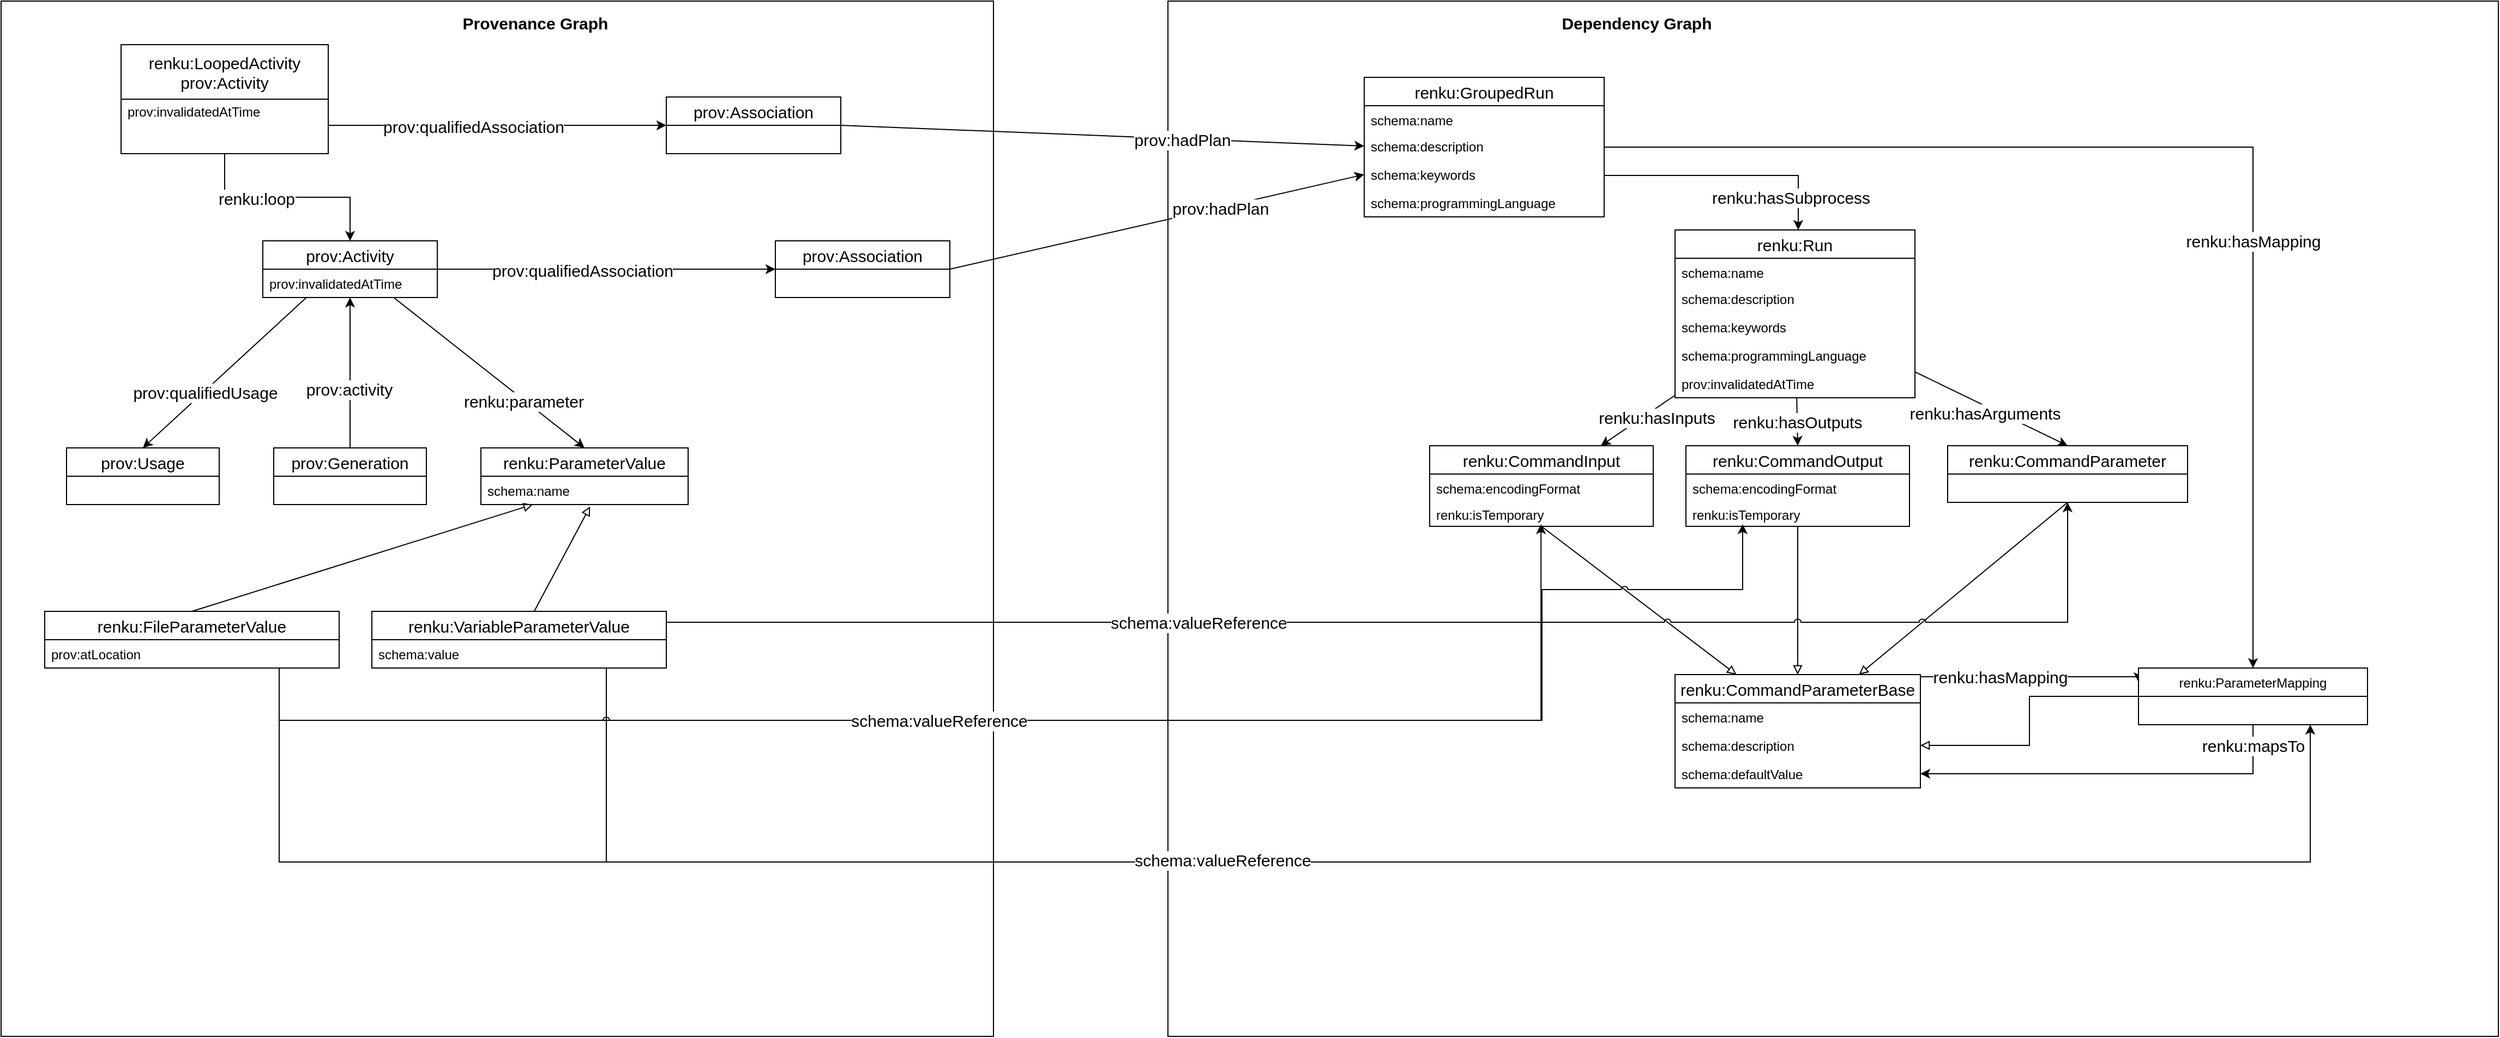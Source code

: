 <mxfile>
    <diagram id="LXhlzKA2DTauktz912tX" name="Page-1">
        <mxGraphModel dx="656" dy="1123" grid="1" gridSize="10" guides="1" tooltips="1" connect="1" arrows="1" fold="1" page="1" pageScale="1" pageWidth="850" pageHeight="1100" math="0" shadow="0">
            <root>
                <mxCell id="0"/>
                <mxCell id="1" parent="0"/>
                <mxCell id="3" value="" style="rounded=0;whiteSpace=wrap;html=1;" parent="1" vertex="1">
                    <mxGeometry x="10" y="30" width="910" height="950" as="geometry"/>
                </mxCell>
                <mxCell id="4" value="Provenance Graph" style="text;html=1;strokeColor=none;fillColor=none;align=center;verticalAlign=middle;whiteSpace=wrap;rounded=0;fontStyle=1;fontSize=15;" parent="1" vertex="1">
                    <mxGeometry x="410" y="40" width="180" height="20" as="geometry"/>
                </mxCell>
                <mxCell id="9" value="prov:Activity" style="swimlane;fontStyle=0;childLayout=stackLayout;horizontal=1;startSize=26;fillColor=none;horizontalStack=0;resizeParent=1;resizeParentMax=0;resizeLast=0;collapsible=1;marginBottom=0;fontSize=15;" parent="1" vertex="1">
                    <mxGeometry x="250" y="250" width="160" height="52" as="geometry"/>
                </mxCell>
                <mxCell id="13" value="prov:Usage" style="swimlane;fontStyle=0;childLayout=stackLayout;horizontal=1;startSize=26;fillColor=none;horizontalStack=0;resizeParent=1;resizeParentMax=0;resizeLast=0;collapsible=1;marginBottom=0;fontSize=15;" parent="1" vertex="1">
                    <mxGeometry x="70" y="440" width="140" height="52" as="geometry"/>
                </mxCell>
                <mxCell id="17" value="prov:Generation" style="swimlane;fontStyle=0;childLayout=stackLayout;horizontal=1;startSize=26;fillColor=none;horizontalStack=0;resizeParent=1;resizeParentMax=0;resizeLast=0;collapsible=1;marginBottom=0;fontSize=15;" parent="1" vertex="1">
                    <mxGeometry x="260" y="440" width="140" height="52" as="geometry"/>
                </mxCell>
                <mxCell id="18" value="renku:ParameterValue" style="swimlane;fontStyle=0;childLayout=stackLayout;horizontal=1;startSize=26;fillColor=none;horizontalStack=0;resizeParent=1;resizeParentMax=0;resizeLast=0;collapsible=1;marginBottom=0;fontSize=15;" parent="1" vertex="1">
                    <mxGeometry x="450" y="440" width="190" height="52" as="geometry"/>
                </mxCell>
                <mxCell id="19" value="" style="endArrow=classic;html=1;fontSize=15;exitX=0.25;exitY=1;exitDx=0;exitDy=0;entryX=0.5;entryY=0;entryDx=0;entryDy=0;" parent="1" source="9" target="13" edge="1">
                    <mxGeometry width="50" height="50" relative="1" as="geometry">
                        <mxPoint x="780" y="180" as="sourcePoint"/>
                        <mxPoint x="830" y="130" as="targetPoint"/>
                    </mxGeometry>
                </mxCell>
                <mxCell id="22" value="prov:qualifiedUsage" style="edgeLabel;html=1;align=center;verticalAlign=middle;resizable=0;points=[];fontSize=15;" parent="19" vertex="1" connectable="0">
                    <mxGeometry x="0.252" y="1" relative="1" as="geometry">
                        <mxPoint as="offset"/>
                    </mxGeometry>
                </mxCell>
                <mxCell id="20" value="" style="endArrow=classic;html=1;fontSize=15;entryX=0.5;entryY=1;entryDx=0;entryDy=0;" parent="1" source="17" target="9" edge="1">
                    <mxGeometry width="50" height="50" relative="1" as="geometry">
                        <mxPoint x="630" y="30" as="sourcePoint"/>
                        <mxPoint x="680" y="-20" as="targetPoint"/>
                    </mxGeometry>
                </mxCell>
                <mxCell id="23" value="prov:activity" style="edgeLabel;html=1;align=center;verticalAlign=middle;resizable=0;points=[];fontSize=15;" parent="20" vertex="1" connectable="0">
                    <mxGeometry x="-0.213" y="1" relative="1" as="geometry">
                        <mxPoint as="offset"/>
                    </mxGeometry>
                </mxCell>
                <mxCell id="21" value="" style="endArrow=classic;html=1;fontSize=15;exitX=0.75;exitY=1;exitDx=0;exitDy=0;entryX=0.5;entryY=0;entryDx=0;entryDy=0;" parent="1" source="9" target="18" edge="1">
                    <mxGeometry width="50" height="50" relative="1" as="geometry">
                        <mxPoint x="610" y="30" as="sourcePoint"/>
                        <mxPoint x="660" y="-20" as="targetPoint"/>
                    </mxGeometry>
                </mxCell>
                <mxCell id="24" value="renku:parameter" style="edgeLabel;html=1;align=center;verticalAlign=middle;resizable=0;points=[];fontSize=15;" parent="21" vertex="1" connectable="0">
                    <mxGeometry x="0.366" y="-1" relative="1" as="geometry">
                        <mxPoint as="offset"/>
                    </mxGeometry>
                </mxCell>
                <mxCell id="25" value="renku:FileParameterValue" style="swimlane;fontStyle=0;childLayout=stackLayout;horizontal=1;startSize=26;fillColor=none;horizontalStack=0;resizeParent=1;resizeParentMax=0;resizeLast=0;collapsible=1;marginBottom=0;fontSize=15;" parent="1" vertex="1">
                    <mxGeometry x="50" y="590" width="270" height="52" as="geometry"/>
                </mxCell>
                <mxCell id="26" value="prov:atLocation" style="text;strokeColor=none;fillColor=none;align=left;verticalAlign=top;spacingLeft=4;spacingRight=4;overflow=hidden;rotatable=0;points=[[0,0.5],[1,0.5]];portConstraint=eastwest;" parent="25" vertex="1">
                    <mxGeometry y="26" width="270" height="26" as="geometry"/>
                </mxCell>
                <mxCell id="29" value="schema:name" style="text;strokeColor=none;fillColor=none;align=left;verticalAlign=top;spacingLeft=4;spacingRight=4;overflow=hidden;rotatable=0;points=[[0,0.5],[1,0.5]];portConstraint=eastwest;" parent="1" vertex="1">
                    <mxGeometry x="450" y="466" width="190" height="26" as="geometry"/>
                </mxCell>
                <mxCell id="98" style="edgeStyle=orthogonalEdgeStyle;rounded=0;orthogonalLoop=1;jettySize=auto;html=1;entryX=0.75;entryY=1;entryDx=0;entryDy=0;startArrow=none;startFill=0;endArrow=classic;endFill=1;fontColor=#FFFFFF;" parent="1" source="30" target="84" edge="1">
                    <mxGeometry relative="1" as="geometry">
                        <Array as="points">
                            <mxPoint x="565" y="820"/>
                            <mxPoint x="1998" y="820"/>
                        </Array>
                    </mxGeometry>
                </mxCell>
                <mxCell id="30" value="renku:VariableParameterValue" style="swimlane;fontStyle=0;childLayout=stackLayout;horizontal=1;startSize=26;fillColor=none;horizontalStack=0;resizeParent=1;resizeParentMax=0;resizeLast=0;collapsible=1;marginBottom=0;fontSize=15;" parent="1" vertex="1">
                    <mxGeometry x="350" y="590" width="270" height="52" as="geometry"/>
                </mxCell>
                <mxCell id="31" value="schema:value" style="text;strokeColor=none;fillColor=none;align=left;verticalAlign=top;spacingLeft=4;spacingRight=4;overflow=hidden;rotatable=0;points=[[0,0.5],[1,0.5]];portConstraint=eastwest;" parent="30" vertex="1">
                    <mxGeometry y="26" width="270" height="26" as="geometry"/>
                </mxCell>
                <mxCell id="32" value="" style="rounded=0;whiteSpace=wrap;html=1;fontSize=15;" parent="1" vertex="1">
                    <mxGeometry x="1080" y="30" width="1220" height="950" as="geometry"/>
                </mxCell>
                <mxCell id="33" value="Dependency Graph" style="text;html=1;strokeColor=none;fillColor=none;align=center;verticalAlign=middle;whiteSpace=wrap;rounded=0;fontStyle=1;fontSize=15;" parent="1" vertex="1">
                    <mxGeometry x="1420" y="40" width="180" height="20" as="geometry"/>
                </mxCell>
                <mxCell id="63" style="rounded=0;orthogonalLoop=1;jettySize=auto;html=1;endArrow=classic;endFill=1;fontSize=15;" parent="1" source="34" target="42" edge="1">
                    <mxGeometry relative="1" as="geometry"/>
                </mxCell>
                <mxCell id="89" value="renku:hasInputs" style="edgeLabel;html=1;align=center;verticalAlign=middle;resizable=0;points=[];fontSize=15;" parent="63" vertex="1" connectable="0">
                    <mxGeometry x="0.425" y="1" relative="1" as="geometry">
                        <mxPoint x="30.39" y="-13.9" as="offset"/>
                    </mxGeometry>
                </mxCell>
                <mxCell id="64" style="edgeStyle=none;rounded=0;orthogonalLoop=1;jettySize=auto;html=1;entryX=0.5;entryY=0;entryDx=0;entryDy=0;endArrow=classic;endFill=1;fontSize=15;" parent="1" source="34" target="46" edge="1">
                    <mxGeometry relative="1" as="geometry"/>
                </mxCell>
                <mxCell id="90" value="renku:hasOutputs" style="edgeLabel;html=1;align=center;verticalAlign=middle;resizable=0;points=[];fontSize=15;" parent="64" vertex="1" connectable="0">
                    <mxGeometry x="-0.385" y="-1" relative="1" as="geometry">
                        <mxPoint x="1" y="8" as="offset"/>
                    </mxGeometry>
                </mxCell>
                <mxCell id="65" style="edgeStyle=none;rounded=0;orthogonalLoop=1;jettySize=auto;html=1;entryX=0.5;entryY=0;entryDx=0;entryDy=0;endArrow=classic;endFill=1;fontSize=15;" parent="1" source="34" target="50" edge="1">
                    <mxGeometry relative="1" as="geometry"/>
                </mxCell>
                <mxCell id="91" value="renku:hasArguments" style="edgeLabel;html=1;align=center;verticalAlign=middle;resizable=0;points=[];fontSize=15;" parent="65" vertex="1" connectable="0">
                    <mxGeometry x="-0.289" y="-2" relative="1" as="geometry">
                        <mxPoint x="14.45" y="11.72" as="offset"/>
                    </mxGeometry>
                </mxCell>
                <mxCell id="34" value="renku:Run" style="swimlane;fontStyle=0;childLayout=stackLayout;horizontal=1;startSize=26;fillColor=none;horizontalStack=0;resizeParent=1;resizeParentMax=0;resizeLast=0;collapsible=1;marginBottom=0;fontSize=15;" parent="1" vertex="1">
                    <mxGeometry x="1545" y="240" width="220" height="154" as="geometry"/>
                </mxCell>
                <mxCell id="54" value="schema:name" style="text;strokeColor=none;fillColor=none;align=left;verticalAlign=top;spacingLeft=4;spacingRight=4;overflow=hidden;rotatable=0;points=[[0,0.5],[1,0.5]];portConstraint=eastwest;" parent="34" vertex="1">
                    <mxGeometry y="26" width="220" height="24" as="geometry"/>
                </mxCell>
                <mxCell id="43" value="schema:description" style="text;strokeColor=none;fillColor=none;align=left;verticalAlign=top;spacingLeft=4;spacingRight=4;overflow=hidden;rotatable=0;points=[[0,0.5],[1,0.5]];portConstraint=eastwest;" parent="34" vertex="1">
                    <mxGeometry y="50" width="220" height="26" as="geometry"/>
                </mxCell>
                <mxCell id="66" value="schema:keywords" style="text;strokeColor=none;fillColor=none;align=left;verticalAlign=top;spacingLeft=4;spacingRight=4;overflow=hidden;rotatable=0;points=[[0,0.5],[1,0.5]];portConstraint=eastwest;" parent="34" vertex="1">
                    <mxGeometry y="76" width="220" height="26" as="geometry"/>
                </mxCell>
                <mxCell id="67" value="schema:programmingLanguage" style="text;strokeColor=none;fillColor=none;align=left;verticalAlign=top;spacingLeft=4;spacingRight=4;overflow=hidden;rotatable=0;points=[[0,0.5],[1,0.5]];portConstraint=eastwest;" parent="34" vertex="1">
                    <mxGeometry y="102" width="220" height="26" as="geometry"/>
                </mxCell>
                <mxCell id="124" value="prov:invalidatedAtTime" style="text;strokeColor=none;fillColor=none;align=left;verticalAlign=top;spacingLeft=4;spacingRight=4;overflow=hidden;rotatable=0;points=[[0,0.5],[1,0.5]];portConstraint=eastwest;" parent="34" vertex="1">
                    <mxGeometry y="128" width="220" height="26" as="geometry"/>
                </mxCell>
                <mxCell id="35" value="" style="endArrow=block;html=1;fontSize=15;exitX=0.5;exitY=0;exitDx=0;exitDy=0;entryX=0.25;entryY=1;entryDx=0;entryDy=0;endFill=0;" parent="1" source="25" target="18" edge="1">
                    <mxGeometry width="50" height="50" relative="1" as="geometry">
                        <mxPoint x="620" y="50" as="sourcePoint"/>
                        <mxPoint x="460" y="180" as="targetPoint"/>
                    </mxGeometry>
                </mxCell>
                <mxCell id="36" value="" style="endArrow=block;html=1;fontSize=15;entryX=0.527;entryY=1.066;entryDx=0;entryDy=0;entryPerimeter=0;endFill=0;" parent="1" source="30" target="29" edge="1">
                    <mxGeometry width="50" height="50" relative="1" as="geometry">
                        <mxPoint x="480" y="190" as="sourcePoint"/>
                        <mxPoint x="530" y="140" as="targetPoint"/>
                    </mxGeometry>
                </mxCell>
                <mxCell id="37" value="prov:Association" style="swimlane;fontStyle=0;childLayout=stackLayout;horizontal=1;startSize=26;fillColor=none;horizontalStack=0;resizeParent=1;resizeParentMax=0;resizeLast=0;collapsible=1;marginBottom=0;fontSize=15;" parent="1" vertex="1">
                    <mxGeometry x="720" y="250" width="160" height="52" as="geometry"/>
                </mxCell>
                <mxCell id="38" value="" style="endArrow=classic;html=1;fontSize=15;exitX=1;exitY=0.5;exitDx=0;exitDy=0;entryX=0;entryY=0.5;entryDx=0;entryDy=0;" parent="1" source="9" target="37" edge="1">
                    <mxGeometry width="50" height="50" relative="1" as="geometry">
                        <mxPoint x="490" y="180" as="sourcePoint"/>
                        <mxPoint x="540" y="130" as="targetPoint"/>
                    </mxGeometry>
                </mxCell>
                <mxCell id="39" value="prov:qualifiedAssociation" style="edgeLabel;html=1;align=center;verticalAlign=middle;resizable=0;points=[];fontSize=15;" parent="38" vertex="1" connectable="0">
                    <mxGeometry x="-0.143" y="-1" relative="1" as="geometry">
                        <mxPoint as="offset"/>
                    </mxGeometry>
                </mxCell>
                <mxCell id="40" value="" style="endArrow=classic;html=1;fontSize=15;exitX=1;exitY=0.5;exitDx=0;exitDy=0;" parent="1" source="37" target="77" edge="1">
                    <mxGeometry width="50" height="50" relative="1" as="geometry">
                        <mxPoint x="1130" y="10" as="sourcePoint"/>
                        <mxPoint x="1180" y="-40" as="targetPoint"/>
                    </mxGeometry>
                </mxCell>
                <mxCell id="41" value="prov:hadPlan" style="edgeLabel;html=1;align=center;verticalAlign=middle;resizable=0;points=[];fontSize=15;" parent="40" vertex="1" connectable="0">
                    <mxGeometry x="0.303" relative="1" as="geometry">
                        <mxPoint as="offset"/>
                    </mxGeometry>
                </mxCell>
                <mxCell id="42" value="renku:CommandInput" style="swimlane;fontStyle=0;childLayout=stackLayout;horizontal=1;startSize=26;fillColor=none;horizontalStack=0;resizeParent=1;resizeParentMax=0;resizeLast=0;collapsible=1;marginBottom=0;fontSize=15;" parent="1" vertex="1">
                    <mxGeometry x="1320" y="438" width="205" height="74" as="geometry"/>
                </mxCell>
                <mxCell id="68" value="schema:encodingFormat" style="text;strokeColor=none;fillColor=none;align=left;verticalAlign=top;spacingLeft=4;spacingRight=4;overflow=hidden;rotatable=0;points=[[0,0.5],[1,0.5]];portConstraint=eastwest;" parent="42" vertex="1">
                    <mxGeometry y="26" width="205" height="24" as="geometry"/>
                </mxCell>
                <mxCell id="105" value="renku:isTemporary" style="text;strokeColor=none;fillColor=none;align=left;verticalAlign=top;spacingLeft=4;spacingRight=4;overflow=hidden;rotatable=0;points=[[0,0.5],[1,0.5]];portConstraint=eastwest;" parent="42" vertex="1">
                    <mxGeometry y="50" width="205" height="24" as="geometry"/>
                </mxCell>
                <mxCell id="46" value="renku:CommandOutput" style="swimlane;fontStyle=0;childLayout=stackLayout;horizontal=1;startSize=26;fillColor=none;horizontalStack=0;resizeParent=1;resizeParentMax=0;resizeLast=0;collapsible=1;marginBottom=0;fontSize=15;" parent="1" vertex="1">
                    <mxGeometry x="1555" y="438" width="205" height="74" as="geometry"/>
                </mxCell>
                <mxCell id="69" value="schema:encodingFormat" style="text;strokeColor=none;fillColor=none;align=left;verticalAlign=top;spacingLeft=4;spacingRight=4;overflow=hidden;rotatable=0;points=[[0,0.5],[1,0.5]];portConstraint=eastwest;" parent="46" vertex="1">
                    <mxGeometry y="26" width="205" height="24" as="geometry"/>
                </mxCell>
                <mxCell id="106" value="renku:isTemporary" style="text;strokeColor=none;fillColor=none;align=left;verticalAlign=top;spacingLeft=4;spacingRight=4;overflow=hidden;rotatable=0;points=[[0,0.5],[1,0.5]];portConstraint=eastwest;" parent="46" vertex="1">
                    <mxGeometry y="50" width="205" height="24" as="geometry"/>
                </mxCell>
                <mxCell id="50" value="renku:CommandParameter" style="swimlane;fontStyle=0;childLayout=stackLayout;horizontal=1;startSize=26;fillColor=none;horizontalStack=0;resizeParent=1;resizeParentMax=0;resizeLast=0;collapsible=1;marginBottom=0;fontSize=15;" parent="1" vertex="1">
                    <mxGeometry x="1795" y="438" width="220" height="52" as="geometry"/>
                </mxCell>
                <mxCell id="120" style="edgeStyle=orthogonalEdgeStyle;rounded=0;orthogonalLoop=1;jettySize=auto;html=1;entryX=0;entryY=0.25;entryDx=0;entryDy=0;" parent="1" source="55" target="84" edge="1">
                    <mxGeometry relative="1" as="geometry">
                        <Array as="points">
                            <mxPoint x="1970" y="650"/>
                        </Array>
                    </mxGeometry>
                </mxCell>
                <mxCell id="121" value="renku:hasMapping" style="edgeLabel;html=1;align=center;verticalAlign=middle;resizable=0;points=[];fontSize=15;" parent="120" vertex="1" connectable="0">
                    <mxGeometry x="-0.291" relative="1" as="geometry">
                        <mxPoint as="offset"/>
                    </mxGeometry>
                </mxCell>
                <mxCell id="55" value="renku:CommandParameterBase" style="swimlane;fontStyle=0;childLayout=stackLayout;horizontal=1;startSize=26;fillColor=none;horizontalStack=0;resizeParent=1;resizeParentMax=0;resizeLast=0;collapsible=1;marginBottom=0;fontSize=15;" parent="1" vertex="1">
                    <mxGeometry x="1545" y="648" width="225" height="104" as="geometry"/>
                </mxCell>
                <mxCell id="56" value="schema:name" style="text;strokeColor=none;fillColor=none;align=left;verticalAlign=top;spacingLeft=4;spacingRight=4;overflow=hidden;rotatable=0;points=[[0,0.5],[1,0.5]];portConstraint=eastwest;" parent="55" vertex="1">
                    <mxGeometry y="26" width="225" height="26" as="geometry"/>
                </mxCell>
                <mxCell id="70" value="schema:description" style="text;strokeColor=none;fillColor=none;align=left;verticalAlign=top;spacingLeft=4;spacingRight=4;overflow=hidden;rotatable=0;points=[[0,0.5],[1,0.5]];portConstraint=eastwest;" parent="55" vertex="1">
                    <mxGeometry y="52" width="225" height="26" as="geometry"/>
                </mxCell>
                <mxCell id="57" value="schema:defaultValue" style="text;strokeColor=none;fillColor=none;align=left;verticalAlign=top;spacingLeft=4;spacingRight=4;overflow=hidden;rotatable=0;points=[[0,0.5],[1,0.5]];portConstraint=eastwest;" parent="55" vertex="1">
                    <mxGeometry y="78" width="225" height="26" as="geometry"/>
                </mxCell>
                <mxCell id="58" value="" style="endArrow=block;html=1;fontSize=15;exitX=0.5;exitY=1;exitDx=0;exitDy=0;entryX=0.25;entryY=0;entryDx=0;entryDy=0;endFill=0;" parent="1" source="42" target="55" edge="1">
                    <mxGeometry width="50" height="50" relative="1" as="geometry">
                        <mxPoint x="1347.5" y="258" as="sourcePoint"/>
                        <mxPoint x="1397.5" y="208" as="targetPoint"/>
                    </mxGeometry>
                </mxCell>
                <mxCell id="59" value="" style="endArrow=block;html=1;fontSize=15;exitX=0.5;exitY=1;exitDx=0;exitDy=0;entryX=0.5;entryY=0;entryDx=0;entryDy=0;endFill=0;" parent="1" source="46" target="55" edge="1">
                    <mxGeometry width="50" height="50" relative="1" as="geometry">
                        <mxPoint x="1457.5" y="238" as="sourcePoint"/>
                        <mxPoint x="1507.5" y="188" as="targetPoint"/>
                    </mxGeometry>
                </mxCell>
                <mxCell id="60" value="" style="endArrow=block;html=1;fontSize=15;exitX=0.5;exitY=1;exitDx=0;exitDy=0;entryX=0.75;entryY=0;entryDx=0;entryDy=0;endFill=0;" parent="1" source="50" target="55" edge="1">
                    <mxGeometry width="50" height="50" relative="1" as="geometry">
                        <mxPoint x="1537.5" y="238" as="sourcePoint"/>
                        <mxPoint x="1587.5" y="188" as="targetPoint"/>
                    </mxGeometry>
                </mxCell>
                <mxCell id="71" style="edgeStyle=orthogonalEdgeStyle;rounded=0;orthogonalLoop=1;jettySize=auto;html=1;endArrow=classic;endFill=1;fontSize=15;entryX=0.498;entryY=0.917;entryDx=0;entryDy=0;entryPerimeter=0;" parent="1" source="25" target="105" edge="1">
                    <mxGeometry relative="1" as="geometry">
                        <Array as="points">
                            <mxPoint x="265" y="690"/>
                            <mxPoint x="1422" y="690"/>
                        </Array>
                        <mxPoint x="1422" y="530" as="targetPoint"/>
                    </mxGeometry>
                </mxCell>
                <mxCell id="73" style="edgeStyle=orthogonalEdgeStyle;rounded=0;orthogonalLoop=1;jettySize=auto;html=1;endArrow=classic;endFill=1;fontSize=15;jumpStyle=arc;" parent="1" source="25" edge="1">
                    <mxGeometry relative="1" as="geometry">
                        <Array as="points">
                            <mxPoint x="265" y="690"/>
                            <mxPoint x="1423" y="690"/>
                            <mxPoint x="1423" y="570"/>
                            <mxPoint x="1607" y="570"/>
                        </Array>
                        <mxPoint x="1607" y="510" as="targetPoint"/>
                    </mxGeometry>
                </mxCell>
                <mxCell id="74" value="schema:valueReference" style="edgeLabel;html=1;align=center;verticalAlign=middle;resizable=0;points=[];fontSize=15;" parent="73" vertex="1" connectable="0">
                    <mxGeometry x="-0.168" relative="1" as="geometry">
                        <mxPoint as="offset"/>
                    </mxGeometry>
                </mxCell>
                <mxCell id="75" style="edgeStyle=orthogonalEdgeStyle;rounded=0;orthogonalLoop=1;jettySize=auto;html=1;entryX=0.5;entryY=1;entryDx=0;entryDy=0;endArrow=classic;endFill=1;fontSize=15;jumpStyle=arc;" parent="1" source="30" target="50" edge="1">
                    <mxGeometry relative="1" as="geometry">
                        <Array as="points">
                            <mxPoint x="565" y="600"/>
                            <mxPoint x="1905" y="600"/>
                        </Array>
                    </mxGeometry>
                </mxCell>
                <mxCell id="76" value="schema:valueReference" style="edgeLabel;html=1;align=center;verticalAlign=middle;resizable=0;points=[];fontSize=15;" parent="75" vertex="1" connectable="0">
                    <mxGeometry x="-0.3" relative="1" as="geometry">
                        <mxPoint as="offset"/>
                    </mxGeometry>
                </mxCell>
                <mxCell id="82" style="edgeStyle=orthogonalEdgeStyle;rounded=0;orthogonalLoop=1;jettySize=auto;html=1;" parent="1" source="77" target="34" edge="1">
                    <mxGeometry relative="1" as="geometry">
                        <Array as="points">
                            <mxPoint x="1658" y="190"/>
                        </Array>
                    </mxGeometry>
                </mxCell>
                <mxCell id="83" value="renku:hasSubprocess" style="edgeLabel;html=1;align=center;verticalAlign=middle;resizable=0;points=[];fontSize=15;" parent="82" vertex="1" connectable="0">
                    <mxGeometry x="-0.2" y="-3" relative="1" as="geometry">
                        <mxPoint x="79.5" y="17" as="offset"/>
                    </mxGeometry>
                </mxCell>
                <mxCell id="92" style="edgeStyle=orthogonalEdgeStyle;rounded=0;orthogonalLoop=1;jettySize=auto;html=1;entryX=0.5;entryY=0;entryDx=0;entryDy=0;startArrow=none;startFill=0;endArrow=classic;endFill=1;" parent="1" source="77" target="84" edge="1">
                    <mxGeometry relative="1" as="geometry"/>
                </mxCell>
                <mxCell id="93" value="renku:hasMapping" style="edgeLabel;html=1;align=center;verticalAlign=middle;resizable=0;points=[];fontSize=15;" parent="92" vertex="1" connectable="0">
                    <mxGeometry x="0.154" y="1" relative="1" as="geometry">
                        <mxPoint x="-1" y="62" as="offset"/>
                    </mxGeometry>
                </mxCell>
                <mxCell id="77" value="renku:GroupedRun" style="swimlane;fontStyle=0;childLayout=stackLayout;horizontal=1;startSize=26;horizontalStack=0;resizeParent=1;resizeParentMax=0;resizeLast=0;collapsible=1;marginBottom=0;fontSize=15;" parent="1" vertex="1">
                    <mxGeometry x="1260" y="100" width="220" height="128" as="geometry"/>
                </mxCell>
                <mxCell id="78" value="schema:name" style="text;strokeColor=none;fillColor=none;align=left;verticalAlign=top;spacingLeft=4;spacingRight=4;overflow=hidden;rotatable=0;points=[[0,0.5],[1,0.5]];portConstraint=eastwest;" parent="77" vertex="1">
                    <mxGeometry y="26" width="220" height="24" as="geometry"/>
                </mxCell>
                <mxCell id="79" value="schema:description" style="text;strokeColor=none;fillColor=none;align=left;verticalAlign=top;spacingLeft=4;spacingRight=4;overflow=hidden;rotatable=0;points=[[0,0.5],[1,0.5]];portConstraint=eastwest;" parent="77" vertex="1">
                    <mxGeometry y="50" width="220" height="26" as="geometry"/>
                </mxCell>
                <mxCell id="80" value="schema:keywords" style="text;strokeColor=none;fillColor=none;align=left;verticalAlign=top;spacingLeft=4;spacingRight=4;overflow=hidden;rotatable=0;points=[[0,0.5],[1,0.5]];portConstraint=eastwest;" parent="77" vertex="1">
                    <mxGeometry y="76" width="220" height="26" as="geometry"/>
                </mxCell>
                <mxCell id="81" value="schema:programmingLanguage" style="text;strokeColor=none;fillColor=none;align=left;verticalAlign=top;spacingLeft=4;spacingRight=4;overflow=hidden;rotatable=0;points=[[0,0.5],[1,0.5]];portConstraint=eastwest;" parent="77" vertex="1">
                    <mxGeometry y="102" width="220" height="26" as="geometry"/>
                </mxCell>
                <mxCell id="94" style="edgeStyle=orthogonalEdgeStyle;rounded=0;orthogonalLoop=1;jettySize=auto;html=1;startArrow=none;startFill=0;endArrow=classic;endFill=1;" parent="1" source="84" target="57" edge="1">
                    <mxGeometry relative="1" as="geometry"/>
                </mxCell>
                <mxCell id="95" value="renku:mapsTo" style="edgeLabel;html=1;align=center;verticalAlign=middle;resizable=0;points=[];fontSize=15;" parent="94" vertex="1" connectable="0">
                    <mxGeometry x="-0.352" relative="1" as="geometry">
                        <mxPoint x="68" y="-26" as="offset"/>
                    </mxGeometry>
                </mxCell>
                <mxCell id="84" value="renku:ParameterMapping" style="swimlane;fontStyle=0;childLayout=stackLayout;horizontal=1;startSize=26;horizontalStack=0;resizeParent=1;resizeParentMax=0;resizeLast=0;collapsible=1;marginBottom=0;" parent="1" vertex="1">
                    <mxGeometry x="1970" y="642" width="210" height="52" as="geometry"/>
                </mxCell>
                <mxCell id="88" style="edgeStyle=orthogonalEdgeStyle;rounded=0;orthogonalLoop=1;jettySize=auto;html=1;entryX=0;entryY=0.5;entryDx=0;entryDy=0;endArrow=none;endFill=0;startArrow=block;startFill=0;" parent="1" source="70" target="84" edge="1">
                    <mxGeometry relative="1" as="geometry"/>
                </mxCell>
                <mxCell id="96" style="edgeStyle=orthogonalEdgeStyle;rounded=0;orthogonalLoop=1;jettySize=auto;html=1;startArrow=none;startFill=0;endArrow=classic;endFill=1;fontColor=#0FF007;entryX=0.75;entryY=1;entryDx=0;entryDy=0;" parent="1" source="25" target="84" edge="1">
                    <mxGeometry relative="1" as="geometry">
                        <mxPoint x="1912" y="700" as="targetPoint"/>
                        <Array as="points">
                            <mxPoint x="265" y="820"/>
                            <mxPoint x="2128" y="820"/>
                        </Array>
                    </mxGeometry>
                </mxCell>
                <mxCell id="97" value="schema:valueReference" style="edgeLabel;html=1;align=center;verticalAlign=middle;resizable=0;points=[];fontSize=15;" parent="96" vertex="1" connectable="0">
                    <mxGeometry x="-0.037" y="2" relative="1" as="geometry">
                        <mxPoint as="offset"/>
                    </mxGeometry>
                </mxCell>
                <mxCell id="108" style="edgeStyle=orthogonalEdgeStyle;rounded=0;orthogonalLoop=1;jettySize=auto;html=1;" parent="1" source="107" target="9" edge="1">
                    <mxGeometry relative="1" as="geometry"/>
                </mxCell>
                <mxCell id="109" value="renku:loop" style="edgeLabel;html=1;align=center;verticalAlign=middle;resizable=0;points=[];fontSize=15;" parent="108" vertex="1" connectable="0">
                    <mxGeometry x="-0.292" y="-1" relative="1" as="geometry">
                        <mxPoint as="offset"/>
                    </mxGeometry>
                </mxCell>
                <mxCell id="107" value="renku:LoopedActivity&#10;prov:Activity" style="swimlane;fontStyle=0;childLayout=stackLayout;horizontal=1;startSize=50;fillColor=none;horizontalStack=0;resizeParent=1;resizeParentMax=0;resizeLast=0;collapsible=1;marginBottom=0;fontSize=15;" parent="1" vertex="1">
                    <mxGeometry x="120" y="70" width="190" height="100" as="geometry"/>
                </mxCell>
                <mxCell id="115" value="prov:Association" style="swimlane;fontStyle=0;childLayout=stackLayout;horizontal=1;startSize=26;fillColor=none;horizontalStack=0;resizeParent=1;resizeParentMax=0;resizeLast=0;collapsible=1;marginBottom=0;fontSize=15;" parent="1" vertex="1">
                    <mxGeometry x="620" y="118" width="160" height="52" as="geometry"/>
                </mxCell>
                <mxCell id="116" value="" style="endArrow=classic;html=1;fontSize=15;exitX=1;exitY=0.5;exitDx=0;exitDy=0;entryX=0;entryY=0.5;entryDx=0;entryDy=0;" parent="1" target="115" edge="1">
                    <mxGeometry width="50" height="50" relative="1" as="geometry">
                        <mxPoint x="310" y="144" as="sourcePoint"/>
                        <mxPoint x="440" y="-2" as="targetPoint"/>
                    </mxGeometry>
                </mxCell>
                <mxCell id="117" value="prov:qualifiedAssociation" style="edgeLabel;html=1;align=center;verticalAlign=middle;resizable=0;points=[];fontSize=15;" parent="116" vertex="1" connectable="0">
                    <mxGeometry x="-0.143" y="-1" relative="1" as="geometry">
                        <mxPoint as="offset"/>
                    </mxGeometry>
                </mxCell>
                <mxCell id="118" value="" style="endArrow=classic;html=1;fontSize=15;exitX=1;exitY=0.5;exitDx=0;exitDy=0;entryX=0;entryY=0.5;entryDx=0;entryDy=0;" parent="1" source="115" target="79" edge="1">
                    <mxGeometry width="50" height="50" relative="1" as="geometry">
                        <mxPoint x="1030" y="-122" as="sourcePoint"/>
                        <mxPoint x="1160" y="57.143" as="targetPoint"/>
                    </mxGeometry>
                </mxCell>
                <mxCell id="119" value="prov:hadPlan" style="edgeLabel;html=1;align=center;verticalAlign=middle;resizable=0;points=[];fontSize=15;" parent="118" vertex="1" connectable="0">
                    <mxGeometry x="0.303" relative="1" as="geometry">
                        <mxPoint as="offset"/>
                    </mxGeometry>
                </mxCell>
                <mxCell id="122" value="prov:invalidatedAtTime" style="text;align=left;verticalAlign=top;spacingLeft=4;spacingRight=4;overflow=hidden;rotatable=0;points=[[0,0.5],[1,0.5]];portConstraint=eastwest;" parent="1" vertex="1">
                    <mxGeometry x="250" y="276" width="190" height="26" as="geometry"/>
                </mxCell>
                <mxCell id="123" value="prov:invalidatedAtTime" style="text;align=left;verticalAlign=top;spacingLeft=4;spacingRight=4;overflow=hidden;rotatable=0;points=[[0,0.5],[1,0.5]];portConstraint=eastwest;" parent="1" vertex="1">
                    <mxGeometry x="120" y="118" width="190" height="26" as="geometry"/>
                </mxCell>
            </root>
        </mxGraphModel>
    </diagram>
</mxfile>
